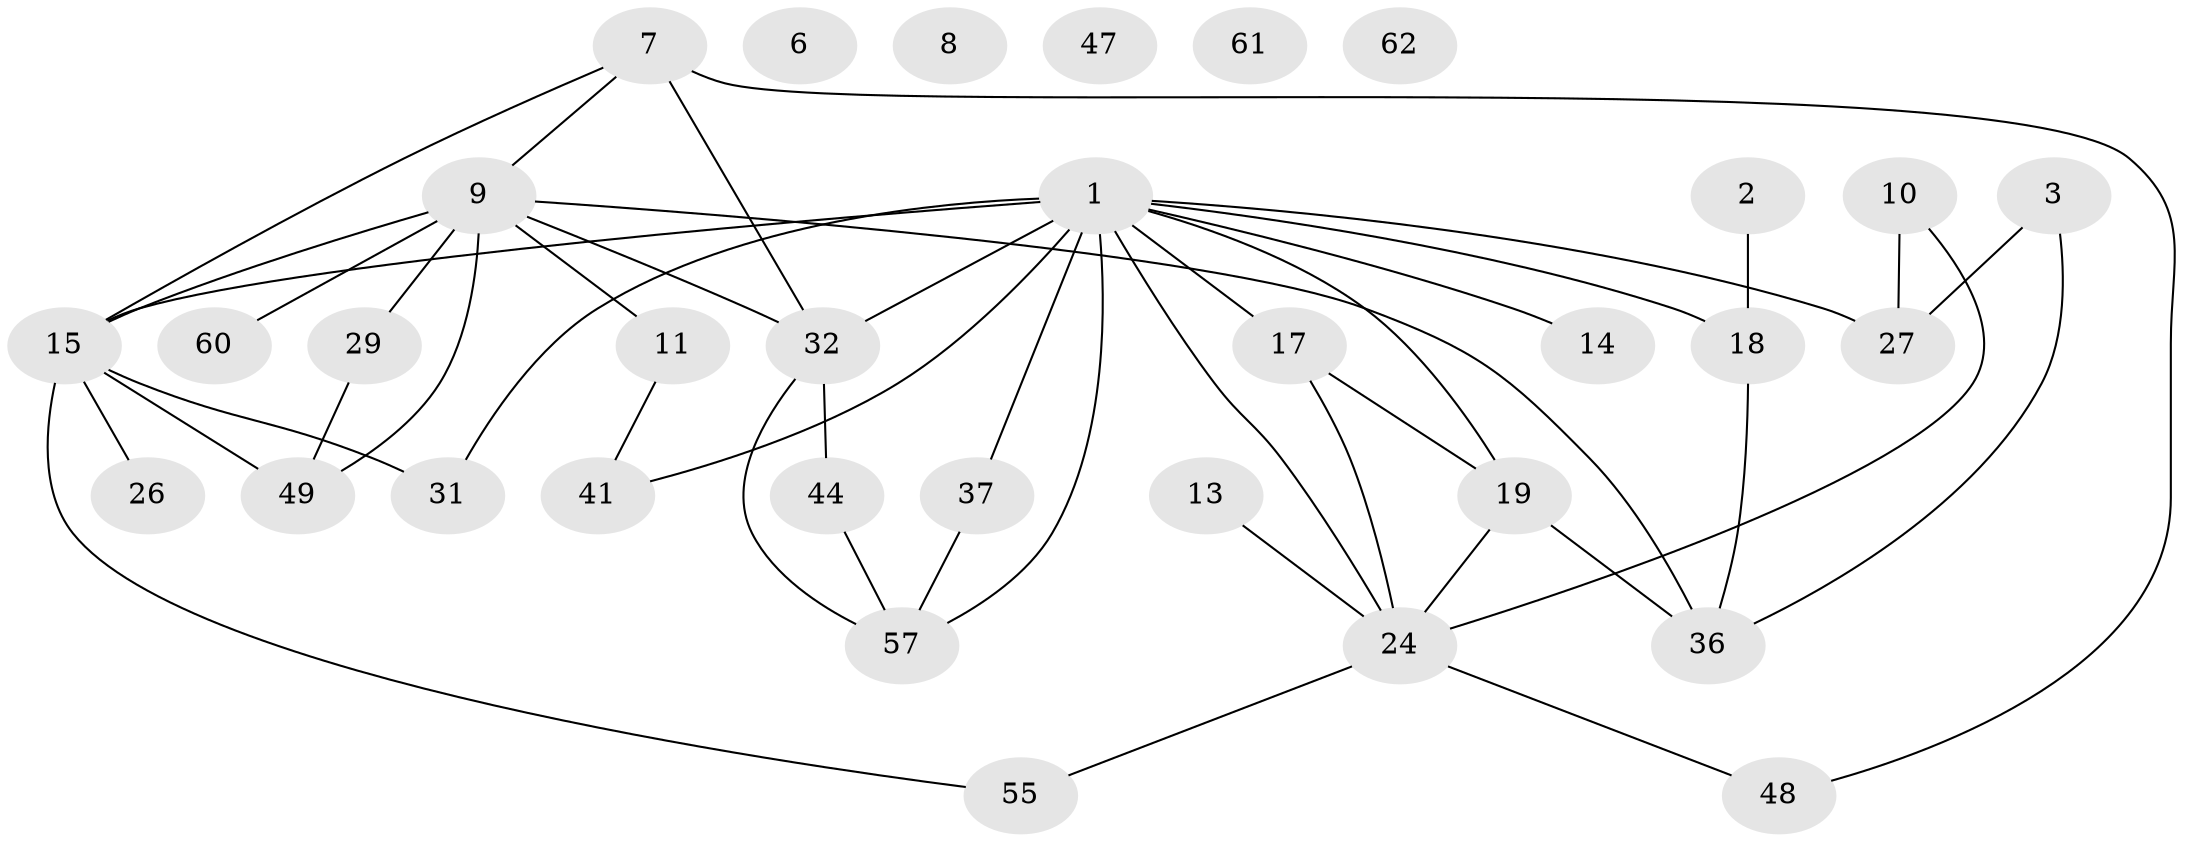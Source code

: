 // original degree distribution, {6: 0.04477611940298507, 1: 0.14925373134328357, 2: 0.29850746268656714, 5: 0.08955223880597014, 4: 0.1791044776119403, 0: 0.05970149253731343, 3: 0.16417910447761194, 7: 0.014925373134328358}
// Generated by graph-tools (version 1.1) at 2025/13/03/09/25 04:13:13]
// undirected, 33 vertices, 46 edges
graph export_dot {
graph [start="1"]
  node [color=gray90,style=filled];
  1 [super="+42+5+50+4"];
  2 [super="+52"];
  3;
  6;
  7 [super="+25"];
  8 [super="+12"];
  9 [super="+28+33+21+23"];
  10 [super="+46"];
  11 [super="+67"];
  13;
  14;
  15 [super="+38+22+20"];
  17 [super="+40"];
  18 [super="+34"];
  19 [super="+56"];
  24;
  26;
  27 [super="+51+39"];
  29;
  31;
  32 [super="+53"];
  36;
  37;
  41;
  44;
  47;
  48;
  49;
  55 [super="+65"];
  57 [super="+64"];
  60;
  61;
  62;
  1 -- 18 [weight=2];
  1 -- 41 [weight=2];
  1 -- 27 [weight=3];
  1 -- 14;
  1 -- 31;
  1 -- 19;
  1 -- 37;
  1 -- 15 [weight=3];
  1 -- 32 [weight=2];
  1 -- 24;
  1 -- 57;
  1 -- 17;
  2 -- 18;
  3 -- 27;
  3 -- 36;
  7 -- 15;
  7 -- 48;
  7 -- 9;
  7 -- 32;
  9 -- 60;
  9 -- 29;
  9 -- 49 [weight=2];
  9 -- 36 [weight=2];
  9 -- 32;
  9 -- 11;
  9 -- 15 [weight=2];
  10 -- 24;
  10 -- 27;
  11 -- 41;
  13 -- 24;
  15 -- 49;
  15 -- 55;
  15 -- 26;
  15 -- 31;
  17 -- 24;
  17 -- 19;
  18 -- 36;
  19 -- 24;
  19 -- 36;
  24 -- 48;
  24 -- 55;
  29 -- 49;
  32 -- 44;
  32 -- 57;
  37 -- 57;
  44 -- 57;
}
